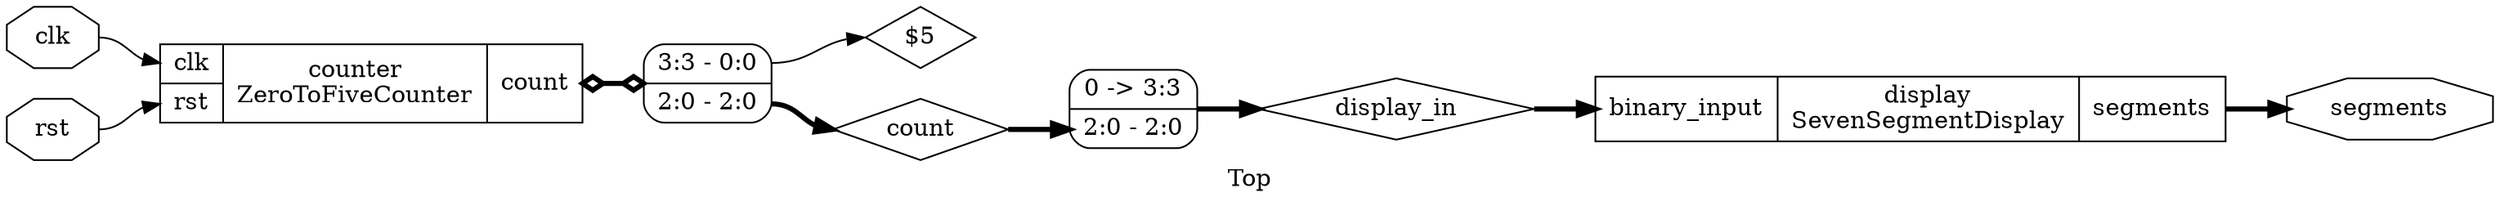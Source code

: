 digraph "Top" {
label="Top";
rankdir="LR";
remincross=true;
n2 [ shape=diamond, label="display_in", color="black", fontcolor="black" ];
n3 [ shape=diamond, label="count", color="black", fontcolor="black" ];
n4 [ shape=octagon, label="segments", color="black", fontcolor="black" ];
n5 [ shape=octagon, label="rst", color="black", fontcolor="black" ];
n6 [ shape=octagon, label="clk", color="black", fontcolor="black" ];
c8 [ shape=record, label="{{<p7> binary_input}|display\nSevenSegmentDisplay|{<p4> segments}}",  ];
c9 [ shape=record, label="{{<p6> clk|<p5> rst}|counter\nZeroToFiveCounter|{<p3> count}}",  ];
x0 [ shape=record, style=rounded, label="<s1> 3:3 - 0:0 |<s0> 2:0 - 2:0 ", color="black", fontcolor="black" ];
c9:p3:e -> x0:w [arrowhead=odiamond, arrowtail=odiamond, dir=both, color="black", fontcolor="black", style="setlinewidth(3)", label=""];
x1 [ shape=record, style=rounded, label="0 -&gt; 3:3 |<s0> 2:0 - 2:0 ", color="black", fontcolor="black" ];
n1 [ shape=diamond, label="$5" ];
x0:s1:e -> n1:w [color="black", fontcolor="black", label=""];
x1:e -> n2:w [color="black", fontcolor="black", style="setlinewidth(3)", label=""];
n2:e -> c8:p7:w [color="black", fontcolor="black", style="setlinewidth(3)", label=""];
x0:s0:e -> n3:w [color="black", fontcolor="black", style="setlinewidth(3)", label=""];
n3:e -> x1:s0:w [color="black", fontcolor="black", style="setlinewidth(3)", label=""];
c8:p4:e -> n4:w [color="black", fontcolor="black", style="setlinewidth(3)", label=""];
n5:e -> c9:p5:w [color="black", fontcolor="black", label=""];
n6:e -> c9:p6:w [color="black", fontcolor="black", label=""];
}
